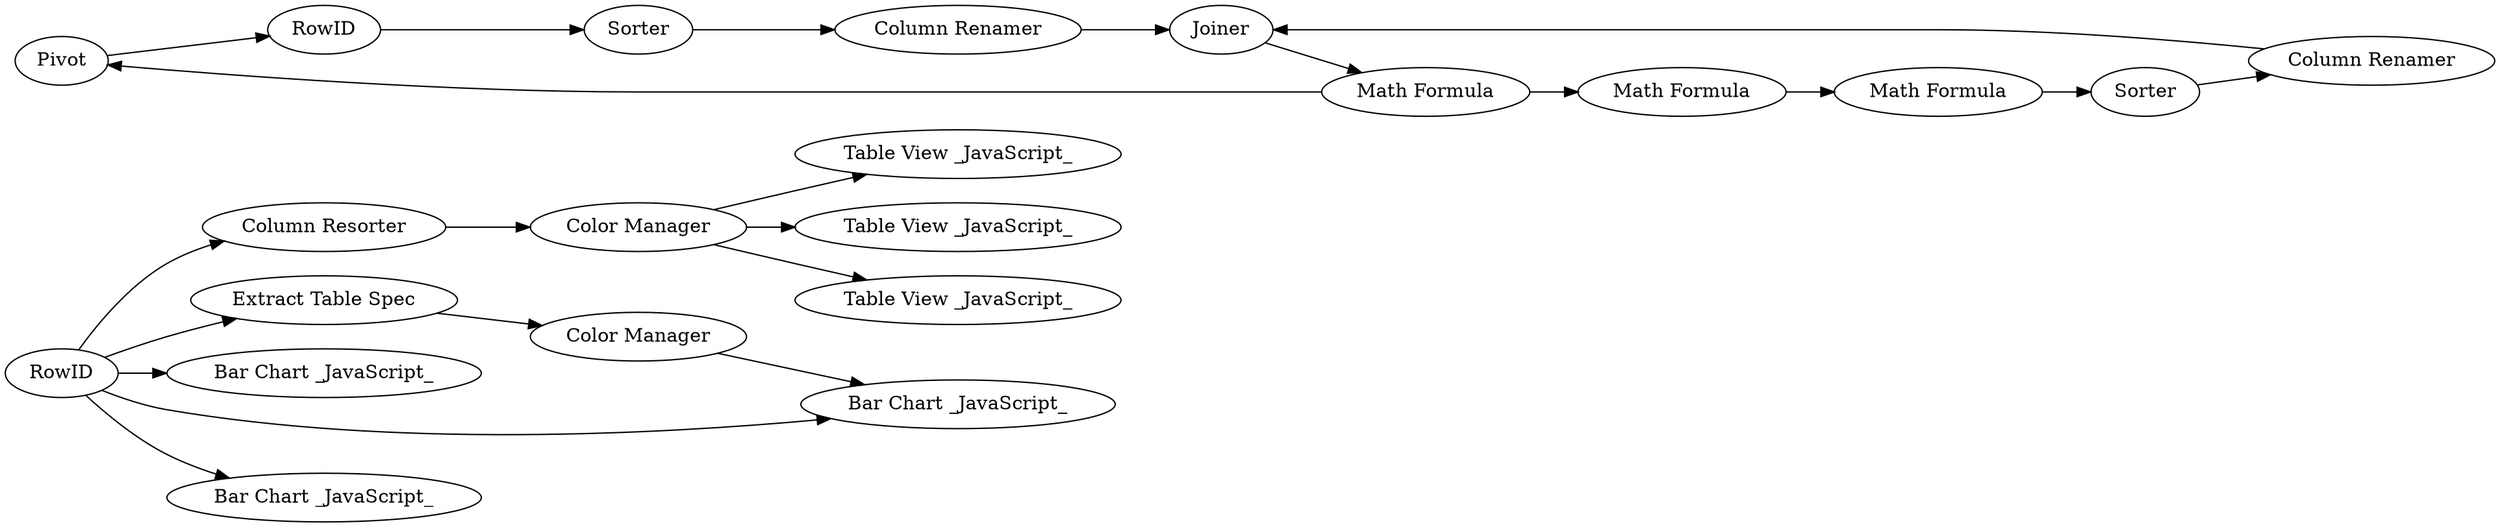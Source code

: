 digraph {
	12 -> 15
	7 -> 8
	4 -> 5
	8 -> 9
	13 -> 14
	6 -> 1
	2 -> 3
	12 -> 21
	12 -> 13
	10 -> 6
	14 -> 20
	1 -> 2
	16 -> 18
	15 -> 16
	12 -> 22
	1 -> 7
	16 -> 19
	3 -> 4
	5 -> 6
	12 -> 20
	9 -> 10
	16 -> 17
	7 [label=Pivot]
	9 [label=Sorter]
	21 [label="Bar Chart _JavaScript_"]
	18 [label="Table View _JavaScript_"]
	8 [label=RowID]
	17 [label="Table View _JavaScript_"]
	3 [label="Math Formula"]
	19 [label="Table View _JavaScript_"]
	6 [label=Joiner]
	15 [label="Column Resorter"]
	12 [label=RowID]
	10 [label="Column Renamer"]
	16 [label="Color Manager"]
	1 [label="Math Formula"]
	22 [label="Bar Chart _JavaScript_"]
	4 [label=Sorter]
	14 [label="Color Manager"]
	5 [label="Column Renamer"]
	13 [label="Extract Table Spec"]
	20 [label="Bar Chart _JavaScript_"]
	2 [label="Math Formula"]
	rankdir=LR
}
